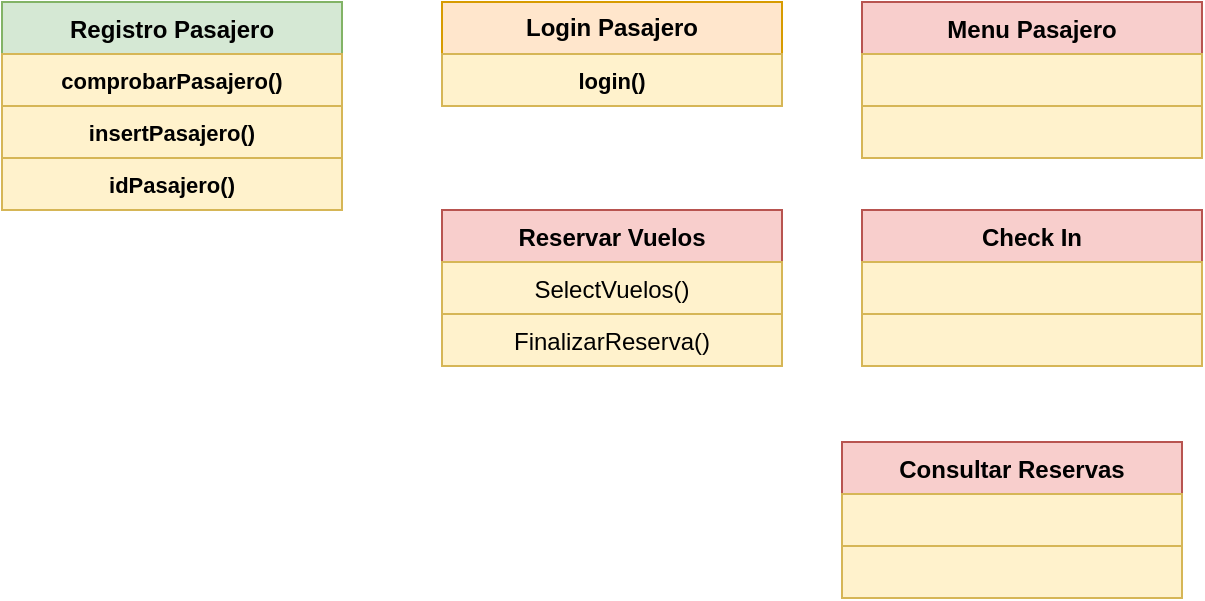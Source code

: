 <mxfile version="17.2.4" type="device"><diagram id="Rja8RbwtGSfOauzHTPhz" name="Página-1"><mxGraphModel dx="2271" dy="757" grid="1" gridSize="10" guides="1" tooltips="1" connect="1" arrows="1" fold="1" page="1" pageScale="1" pageWidth="1169" pageHeight="827" math="1" shadow="0"><root><mxCell id="0"/><mxCell id="1" parent="0"/><mxCell id="om1Nb-SVx7XguKgaJAyx-32" value="Login Pasajero" style="swimlane;fontStyle=1;childLayout=stackLayout;horizontal=1;startSize=26;horizontalStack=0;resizeParent=1;resizeParentMax=0;resizeLast=0;collapsible=1;marginBottom=0;strokeColor=#d79b00;fillColor=#ffe6cc;whiteSpace=wrap;" parent="1" vertex="1"><mxGeometry x="-650" y="140" width="170" height="52" as="geometry"/></mxCell><mxCell id="om1Nb-SVx7XguKgaJAyx-33" value="login()" style="text;align=center;verticalAlign=middle;spacingLeft=4;spacingRight=4;overflow=hidden;rotatable=0;points=[[0,0.5],[1,0.5]];portConstraint=eastwest;fillColor=#fff2cc;strokeColor=#d6b656;fontStyle=1;fontFamily=Helvetica;fontSize=11;" parent="om1Nb-SVx7XguKgaJAyx-32" vertex="1"><mxGeometry y="26" width="170" height="26" as="geometry"/></mxCell><mxCell id="om1Nb-SVx7XguKgaJAyx-2" value="Registro Pasajero" style="swimlane;fontStyle=1;childLayout=stackLayout;horizontal=1;startSize=26;horizontalStack=0;resizeParent=1;resizeParentMax=0;resizeLast=0;collapsible=1;marginBottom=0;strokeColor=#82b366;fillColor=#d5e8d4;" parent="1" vertex="1"><mxGeometry x="-870" y="140" width="170" height="104" as="geometry"/></mxCell><mxCell id="om1Nb-SVx7XguKgaJAyx-3" value="comprobarPasajero()" style="text;align=center;verticalAlign=middle;spacingLeft=4;spacingRight=4;overflow=hidden;rotatable=0;points=[[0,0.5],[1,0.5]];portConstraint=eastwest;fillColor=#fff2cc;strokeColor=#d6b656;fontStyle=1;fontFamily=Helvetica;fontSize=11;" parent="om1Nb-SVx7XguKgaJAyx-2" vertex="1"><mxGeometry y="26" width="170" height="26" as="geometry"/></mxCell><mxCell id="om1Nb-SVx7XguKgaJAyx-28" value="insertPasajero()" style="text;align=center;verticalAlign=middle;spacingLeft=4;spacingRight=4;overflow=hidden;rotatable=0;points=[[0,0.5],[1,0.5]];portConstraint=eastwest;fillColor=#fff2cc;strokeColor=#d6b656;fontStyle=1;fontFamily=Helvetica;fontSize=11;" parent="om1Nb-SVx7XguKgaJAyx-2" vertex="1"><mxGeometry y="52" width="170" height="26" as="geometry"/></mxCell><mxCell id="om1Nb-SVx7XguKgaJAyx-50" value="idPasajero()" style="text;align=center;verticalAlign=middle;spacingLeft=4;spacingRight=4;overflow=hidden;rotatable=0;points=[[0,0.5],[1,0.5]];portConstraint=eastwest;fillColor=#fff2cc;strokeColor=#d6b656;fontStyle=1;fontFamily=Helvetica;fontSize=11;" parent="om1Nb-SVx7XguKgaJAyx-2" vertex="1"><mxGeometry y="78" width="170" height="26" as="geometry"/></mxCell><mxCell id="om1Nb-SVx7XguKgaJAyx-47" value="Menu Pasajero" style="swimlane;fontStyle=1;childLayout=stackLayout;horizontal=1;startSize=26;horizontalStack=0;resizeParent=1;resizeParentMax=0;resizeLast=0;collapsible=1;marginBottom=0;strokeColor=#b85450;fillColor=#f8cecc;" parent="1" vertex="1"><mxGeometry x="-440" y="140" width="170" height="78" as="geometry"/></mxCell><mxCell id="om1Nb-SVx7XguKgaJAyx-48" value="" style="text;align=center;verticalAlign=middle;spacingLeft=4;spacingRight=4;overflow=hidden;rotatable=0;points=[[0,0.5],[1,0.5]];portConstraint=eastwest;fillColor=#fff2cc;strokeColor=#d6b656;" parent="om1Nb-SVx7XguKgaJAyx-47" vertex="1"><mxGeometry y="26" width="170" height="26" as="geometry"/></mxCell><mxCell id="om1Nb-SVx7XguKgaJAyx-49" value="" style="text;align=center;verticalAlign=middle;spacingLeft=4;spacingRight=4;overflow=hidden;rotatable=0;points=[[0,0.5],[1,0.5]];portConstraint=eastwest;fillColor=#fff2cc;strokeColor=#d6b656;" parent="om1Nb-SVx7XguKgaJAyx-47" vertex="1"><mxGeometry y="52" width="170" height="26" as="geometry"/></mxCell><mxCell id="om1Nb-SVx7XguKgaJAyx-29" value="Check In" style="swimlane;fontStyle=1;childLayout=stackLayout;horizontal=1;startSize=26;horizontalStack=0;resizeParent=1;resizeParentMax=0;resizeLast=0;collapsible=1;marginBottom=0;strokeColor=#b85450;fillColor=#f8cecc;" parent="1" vertex="1"><mxGeometry x="-440" y="244" width="170" height="78" as="geometry"/></mxCell><mxCell id="om1Nb-SVx7XguKgaJAyx-30" value="" style="text;align=center;verticalAlign=middle;spacingLeft=4;spacingRight=4;overflow=hidden;rotatable=0;points=[[0,0.5],[1,0.5]];portConstraint=eastwest;fillColor=#fff2cc;strokeColor=#d6b656;fontStyle=1;fontFamily=Helvetica;fontSize=11;" parent="om1Nb-SVx7XguKgaJAyx-29" vertex="1"><mxGeometry y="26" width="170" height="26" as="geometry"/></mxCell><mxCell id="om1Nb-SVx7XguKgaJAyx-31" value="" style="text;align=center;verticalAlign=middle;spacingLeft=4;spacingRight=4;overflow=hidden;rotatable=0;points=[[0,0.5],[1,0.5]];portConstraint=eastwest;fillColor=#fff2cc;strokeColor=#d6b656;fontStyle=1;fontFamily=Helvetica;fontSize=11;" parent="om1Nb-SVx7XguKgaJAyx-29" vertex="1"><mxGeometry y="52" width="170" height="26" as="geometry"/></mxCell><mxCell id="om1Nb-SVx7XguKgaJAyx-19" value="Consultar Reservas" style="swimlane;fontStyle=1;childLayout=stackLayout;horizontal=1;startSize=26;horizontalStack=0;resizeParent=1;resizeParentMax=0;resizeLast=0;collapsible=1;marginBottom=0;strokeColor=#b85450;fillColor=#f8cecc;" parent="1" vertex="1"><mxGeometry x="-450" y="360" width="170" height="78" as="geometry"/></mxCell><mxCell id="om1Nb-SVx7XguKgaJAyx-20" value="" style="text;align=center;verticalAlign=middle;spacingLeft=4;spacingRight=4;overflow=hidden;rotatable=0;points=[[0,0.5],[1,0.5]];portConstraint=eastwest;fillColor=#fff2cc;strokeColor=#d6b656;" parent="om1Nb-SVx7XguKgaJAyx-19" vertex="1"><mxGeometry y="26" width="170" height="26" as="geometry"/></mxCell><mxCell id="om1Nb-SVx7XguKgaJAyx-21" value="" style="text;align=center;verticalAlign=middle;spacingLeft=4;spacingRight=4;overflow=hidden;rotatable=0;points=[[0,0.5],[1,0.5]];portConstraint=eastwest;fillColor=#fff2cc;strokeColor=#d6b656;" parent="om1Nb-SVx7XguKgaJAyx-19" vertex="1"><mxGeometry y="52" width="170" height="26" as="geometry"/></mxCell><mxCell id="om1Nb-SVx7XguKgaJAyx-44" value="Reservar Vuelos" style="swimlane;fontStyle=1;childLayout=stackLayout;horizontal=1;startSize=26;horizontalStack=0;resizeParent=1;resizeParentMax=0;resizeLast=0;collapsible=1;marginBottom=0;strokeColor=#b85450;fillColor=#f8cecc;" parent="1" vertex="1"><mxGeometry x="-650" y="244" width="170" height="78" as="geometry"/></mxCell><mxCell id="om1Nb-SVx7XguKgaJAyx-45" value="SelectVuelos()" style="text;align=center;verticalAlign=middle;spacingLeft=4;spacingRight=4;overflow=hidden;rotatable=0;points=[[0,0.5],[1,0.5]];portConstraint=eastwest;fillColor=#fff2cc;strokeColor=#d6b656;" parent="om1Nb-SVx7XguKgaJAyx-44" vertex="1"><mxGeometry y="26" width="170" height="26" as="geometry"/></mxCell><mxCell id="om1Nb-SVx7XguKgaJAyx-46" value="FinalizarReserva()" style="text;align=center;verticalAlign=middle;spacingLeft=4;spacingRight=4;overflow=hidden;rotatable=0;points=[[0,0.5],[1,0.5]];portConstraint=eastwest;fillColor=#fff2cc;strokeColor=#d6b656;" parent="om1Nb-SVx7XguKgaJAyx-44" vertex="1"><mxGeometry y="52" width="170" height="26" as="geometry"/></mxCell></root></mxGraphModel></diagram></mxfile>